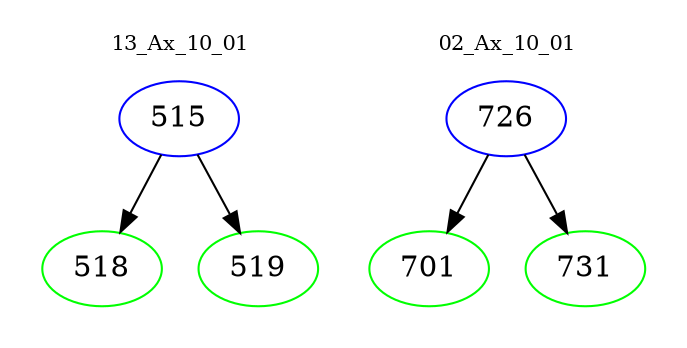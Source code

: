 digraph{
subgraph cluster_0 {
color = white
label = "13_Ax_10_01";
fontsize=10;
T0_515 [label="515", color="blue"]
T0_515 -> T0_518 [color="black"]
T0_518 [label="518", color="green"]
T0_515 -> T0_519 [color="black"]
T0_519 [label="519", color="green"]
}
subgraph cluster_1 {
color = white
label = "02_Ax_10_01";
fontsize=10;
T1_726 [label="726", color="blue"]
T1_726 -> T1_701 [color="black"]
T1_701 [label="701", color="green"]
T1_726 -> T1_731 [color="black"]
T1_731 [label="731", color="green"]
}
}
